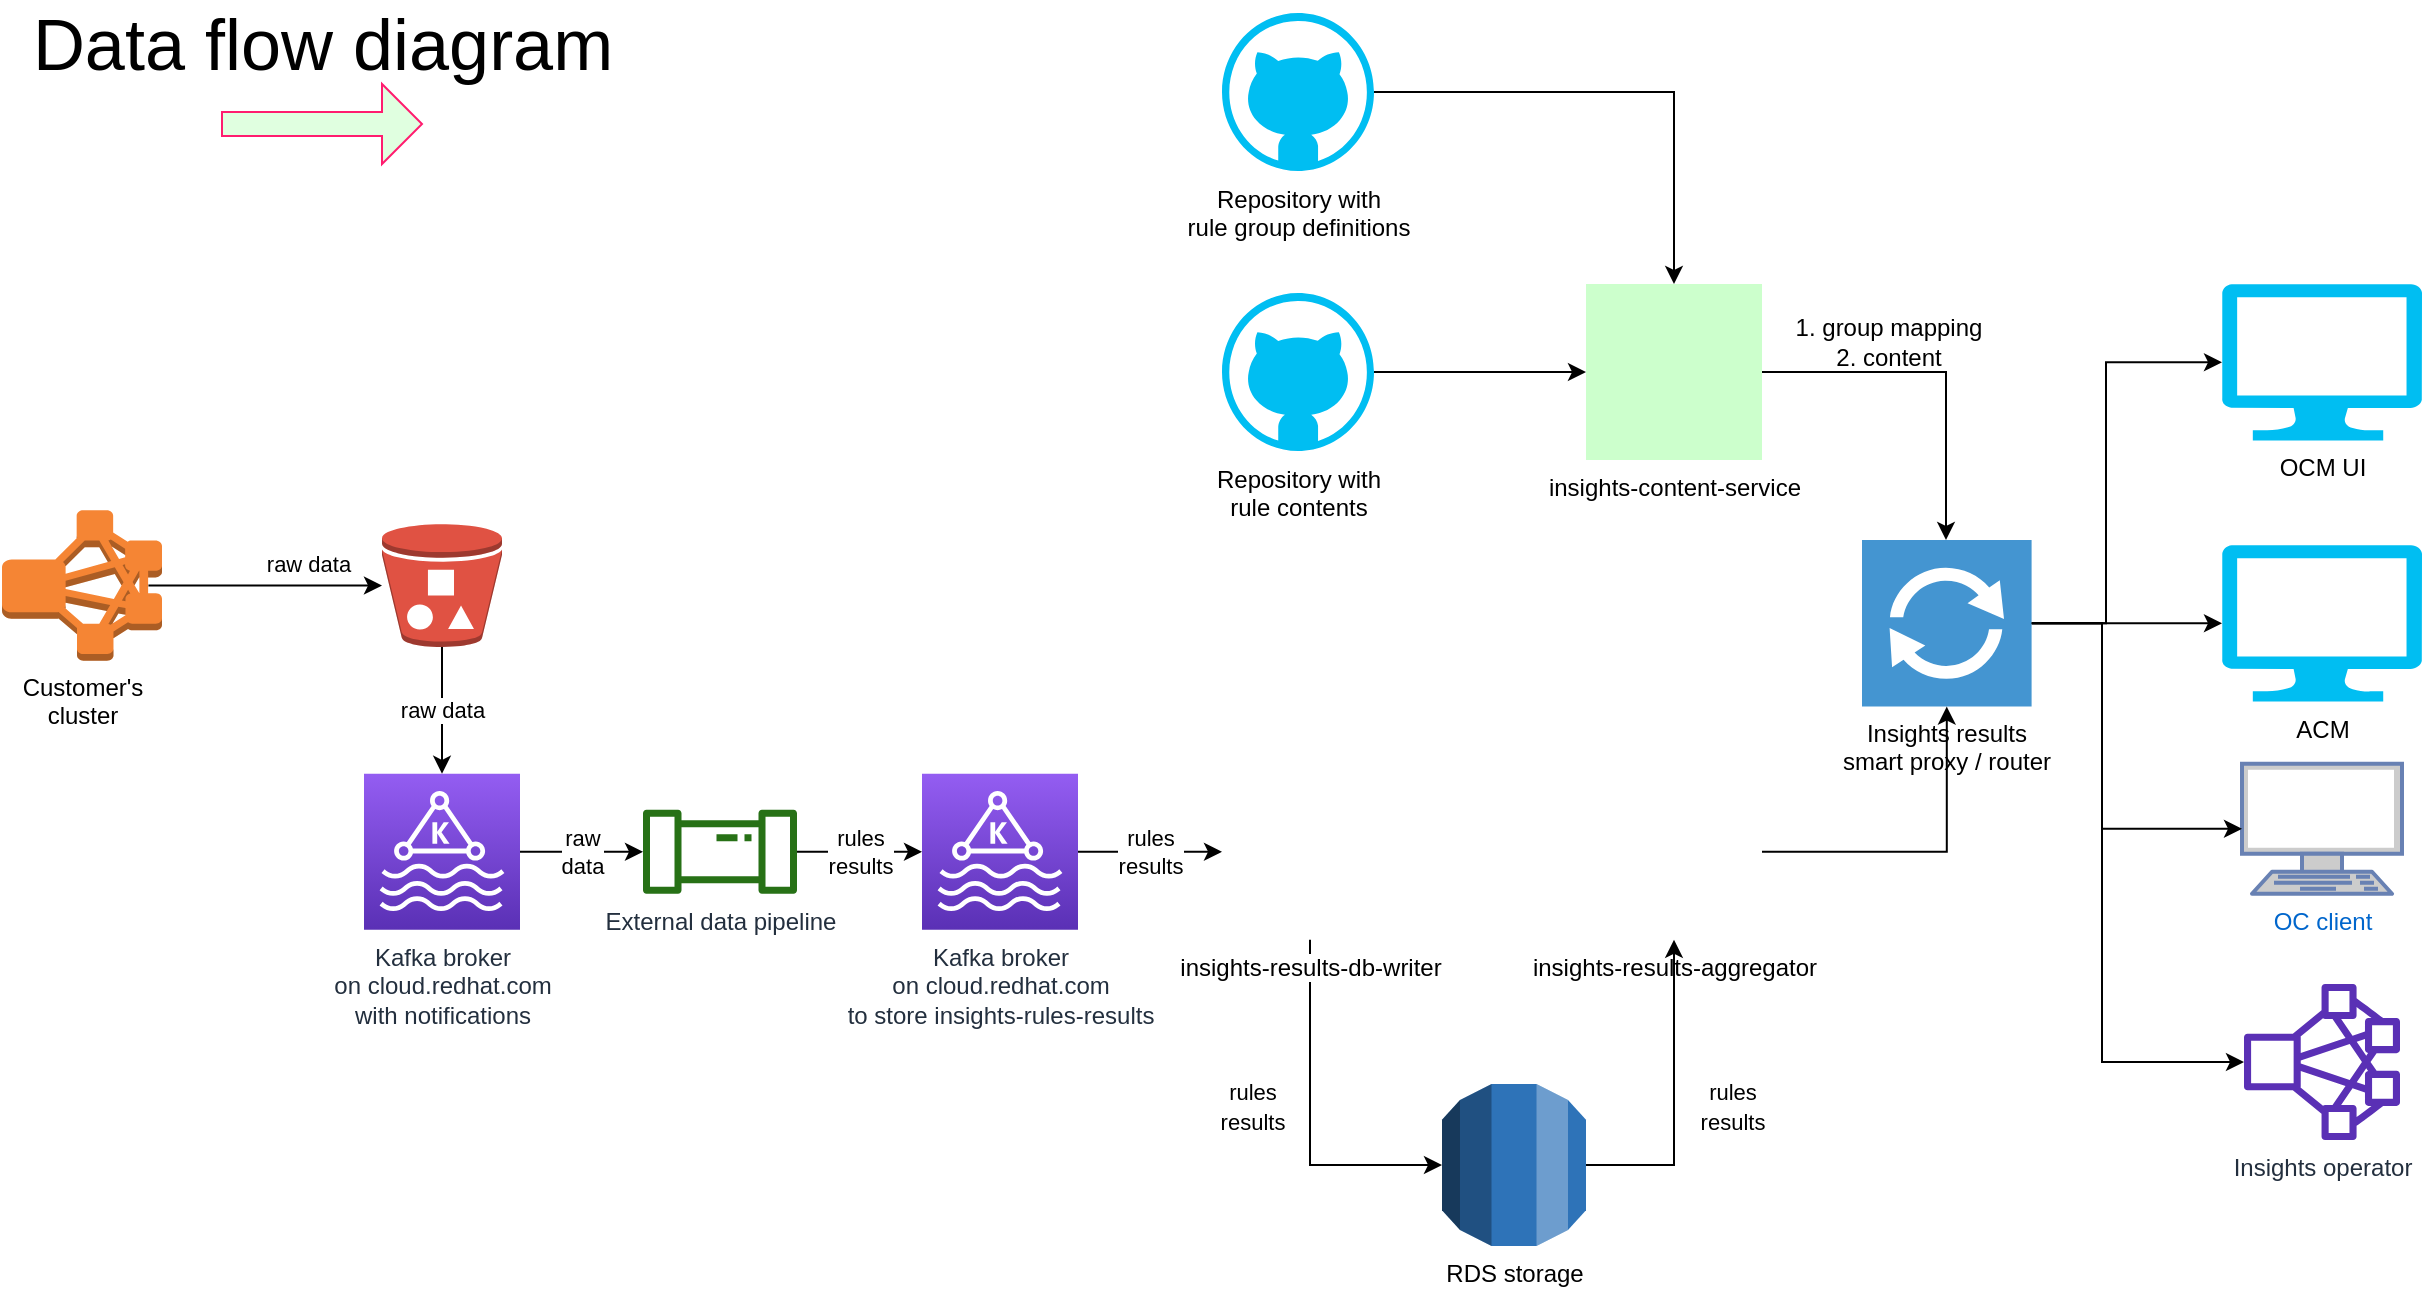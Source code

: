 <mxfile version="13.1.1" type="device"><diagram id="PvZe2rQdpgl4ulF8Twd2" name="Page-1"><mxGraphModel dx="1662" dy="783" grid="1" gridSize="10" guides="1" tooltips="1" connect="1" arrows="1" fold="1" page="1" pageScale="1" pageWidth="850" pageHeight="1100" math="0" shadow="0"><root><mxCell id="0"/><mxCell id="1" parent="0"/><mxCell id="srtIa5XRg4BxzVNhf5Z2-101" value="" style="edgeStyle=orthogonalEdgeStyle;rounded=0;orthogonalLoop=1;jettySize=auto;html=1;fontSize=32;entryX=0;entryY=0.5;entryDx=0;entryDy=0;entryPerimeter=0;" parent="1" source="srtIa5XRg4BxzVNhf5Z2-74" target="XxYdsir9Rv97OcoJO_23-11" edge="1"><mxGeometry relative="1" as="geometry"><Array as="points"><mxPoint x="1062" y="550"/><mxPoint x="1062" y="419"/></Array></mxGeometry></mxCell><mxCell id="XxYdsir9Rv97OcoJO_23-18" style="edgeStyle=orthogonalEdgeStyle;rounded=0;orthogonalLoop=1;jettySize=auto;html=1;entryX=0;entryY=0.5;entryDx=0;entryDy=0;entryPerimeter=0;" edge="1" parent="1" source="srtIa5XRg4BxzVNhf5Z2-74" target="srtIa5XRg4BxzVNhf5Z2-87"><mxGeometry relative="1" as="geometry"/></mxCell><mxCell id="XxYdsir9Rv97OcoJO_23-22" value="" style="edgeStyle=orthogonalEdgeStyle;rounded=0;orthogonalLoop=1;jettySize=auto;html=1;" edge="1" parent="1" source="srtIa5XRg4BxzVNhf5Z2-74" target="XxYdsir9Rv97OcoJO_23-19"><mxGeometry relative="1" as="geometry"><Array as="points"><mxPoint x="1060" y="550"/><mxPoint x="1060" y="769"/></Array></mxGeometry></mxCell><mxCell id="srtIa5XRg4BxzVNhf5Z2-74" value="&lt;div&gt;Insights results&lt;/div&gt;&lt;div&gt;smart proxy / router&lt;/div&gt;&lt;div&gt;&lt;br&gt;&lt;/div&gt;" style="pointerEvents=1;shadow=0;dashed=0;html=1;strokeColor=none;fillColor=#4495D1;labelPosition=center;verticalLabelPosition=bottom;verticalAlign=top;align=center;outlineConnect=0;shape=mxgraph.veeam.2d.proxy;" parent="1" vertex="1"><mxGeometry x="940" y="508.0" width="84.8" height="83.3" as="geometry"/></mxCell><mxCell id="srtIa5XRg4BxzVNhf5Z2-77" value="raw&lt;br&gt;data" style="edgeStyle=orthogonalEdgeStyle;rounded=0;orthogonalLoop=1;jettySize=auto;html=1;" parent="1" source="srtIa5XRg4BxzVNhf5Z2-78" target="srtIa5XRg4BxzVNhf5Z2-82" edge="1"><mxGeometry relative="1" as="geometry"/></mxCell><mxCell id="srtIa5XRg4BxzVNhf5Z2-78" value="Kafka broker&lt;br&gt;&lt;div&gt;on cloud.redhat.com&lt;/div&gt;&lt;div&gt;with notifications&lt;br&gt;&lt;/div&gt;" style="outlineConnect=0;fontColor=#232F3E;gradientColor=#945DF2;gradientDirection=north;fillColor=#5A30B5;strokeColor=#ffffff;dashed=0;verticalLabelPosition=bottom;verticalAlign=top;align=center;html=1;fontSize=12;fontStyle=0;aspect=fixed;shape=mxgraph.aws4.resourceIcon;resIcon=mxgraph.aws4.managed_streaming_for_kafka;" parent="1" vertex="1"><mxGeometry x="191" y="624.88" width="78" height="78" as="geometry"/></mxCell><mxCell id="srtIa5XRg4BxzVNhf5Z2-79" value="rules&lt;br&gt;results" style="edgeStyle=orthogonalEdgeStyle;rounded=0;orthogonalLoop=1;jettySize=auto;html=1;" parent="1" source="srtIa5XRg4BxzVNhf5Z2-80" target="srtIa5XRg4BxzVNhf5Z2-89" edge="1"><mxGeometry relative="1" as="geometry"/></mxCell><mxCell id="srtIa5XRg4BxzVNhf5Z2-80" value="Kafka broker&lt;br&gt;&lt;div&gt;on cloud.redhat.com&lt;/div&gt;&lt;div&gt;to store insights-rules-results&lt;br&gt;&lt;/div&gt;" style="outlineConnect=0;fontColor=#232F3E;gradientColor=#945DF2;gradientDirection=north;fillColor=#5A30B5;strokeColor=#ffffff;dashed=0;verticalLabelPosition=bottom;verticalAlign=top;align=center;html=1;fontSize=12;fontStyle=0;aspect=fixed;shape=mxgraph.aws4.resourceIcon;resIcon=mxgraph.aws4.managed_streaming_for_kafka;" parent="1" vertex="1"><mxGeometry x="470" y="624.875" width="78" height="78" as="geometry"/></mxCell><mxCell id="srtIa5XRg4BxzVNhf5Z2-81" value="rules&lt;br&gt;results" style="edgeStyle=orthogonalEdgeStyle;rounded=0;orthogonalLoop=1;jettySize=auto;html=1;" parent="1" source="srtIa5XRg4BxzVNhf5Z2-82" target="srtIa5XRg4BxzVNhf5Z2-80" edge="1"><mxGeometry relative="1" as="geometry"/></mxCell><mxCell id="srtIa5XRg4BxzVNhf5Z2-82" value="External data pipeline" style="outlineConnect=0;fontColor=#232F3E;gradientColor=none;fillColor=#277116;strokeColor=none;dashed=0;verticalLabelPosition=bottom;verticalAlign=top;align=center;html=1;fontSize=12;fontStyle=0;aspect=fixed;pointerEvents=1;shape=mxgraph.aws4.iot_analytics_pipeline;" parent="1" vertex="1"><mxGeometry x="330" y="642.885" width="78" height="42" as="geometry"/></mxCell><mxCell id="srtIa5XRg4BxzVNhf5Z2-83" value="raw data" style="edgeStyle=orthogonalEdgeStyle;rounded=0;orthogonalLoop=1;jettySize=auto;html=1;exitX=0.5;exitY=1;exitDx=0;exitDy=0;exitPerimeter=0;" parent="1" source="srtIa5XRg4BxzVNhf5Z2-84" target="srtIa5XRg4BxzVNhf5Z2-78" edge="1"><mxGeometry relative="1" as="geometry"/></mxCell><mxCell id="srtIa5XRg4BxzVNhf5Z2-84" value="" style="outlineConnect=0;dashed=0;verticalLabelPosition=bottom;verticalAlign=top;align=center;html=1;shape=mxgraph.aws3.bucket_with_objects;fillColor=#E05243;gradientColor=none;" parent="1" vertex="1"><mxGeometry x="200" y="500" width="60" height="61.5" as="geometry"/></mxCell><mxCell id="srtIa5XRg4BxzVNhf5Z2-85" value="raw data" style="edgeStyle=orthogonalEdgeStyle;rounded=0;orthogonalLoop=1;jettySize=auto;html=1;exitX=0.915;exitY=0.5;exitDx=0;exitDy=0;exitPerimeter=0;" parent="1" source="srtIa5XRg4BxzVNhf5Z2-86" target="srtIa5XRg4BxzVNhf5Z2-84" edge="1"><mxGeometry x="0.369" y="11" relative="1" as="geometry"><mxPoint x="190" y="582" as="targetPoint"/><mxPoint as="offset"/></mxGeometry></mxCell><mxCell id="srtIa5XRg4BxzVNhf5Z2-86" value="&lt;div&gt;Customer's&lt;/div&gt;&lt;div&gt; cluster&lt;/div&gt;" style="outlineConnect=0;dashed=0;verticalLabelPosition=bottom;verticalAlign=top;align=center;html=1;shape=mxgraph.aws3.emr_cluster;fillColor=#F58534;gradientColor=none;" parent="1" vertex="1"><mxGeometry x="10" y="493.12" width="80" height="75.25" as="geometry"/></mxCell><mxCell id="srtIa5XRg4BxzVNhf5Z2-87" value="ACM" style="verticalLabelPosition=bottom;html=1;verticalAlign=top;align=center;strokeColor=none;fillColor=#00BEF2;shape=mxgraph.azure.computer;pointerEvents=1;" parent="1" vertex="1"><mxGeometry x="1120" y="510.53" width="100" height="78.25" as="geometry"/></mxCell><mxCell id="srtIa5XRg4BxzVNhf5Z2-100" value="" style="edgeStyle=orthogonalEdgeStyle;rounded=0;orthogonalLoop=1;jettySize=auto;html=1;fontSize=32;entryX=0;entryY=0.5;entryDx=0;entryDy=0;entryPerimeter=0;exitX=0.5;exitY=1;exitDx=0;exitDy=0;" parent="1" source="srtIa5XRg4BxzVNhf5Z2-89" target="XxYdsir9Rv97OcoJO_23-4" edge="1"><mxGeometry relative="1" as="geometry"><Array as="points"><mxPoint x="664" y="821"/></Array></mxGeometry></mxCell><mxCell id="srtIa5XRg4BxzVNhf5Z2-89" value="&lt;div&gt;insights-results-db-writer&lt;/div&gt;" style="shape=image;html=1;verticalAlign=top;verticalLabelPosition=bottom;labelBackgroundColor=#ffffff;imageAspect=0;aspect=fixed;image=https://cdn2.iconfinder.com/data/icons/social-flat-buttons-3/512/hacker_news-128.png" parent="1" vertex="1"><mxGeometry x="620" y="619.875" width="88" height="88" as="geometry"/></mxCell><mxCell id="srtIa5XRg4BxzVNhf5Z2-96" style="edgeStyle=orthogonalEdgeStyle;rounded=0;orthogonalLoop=1;jettySize=auto;html=1;fontSize=32;" parent="1" source="srtIa5XRg4BxzVNhf5Z2-91" target="srtIa5XRg4BxzVNhf5Z2-74" edge="1"><mxGeometry relative="1" as="geometry"><Array as="points"><mxPoint x="982" y="424"/></Array></mxGeometry></mxCell><mxCell id="srtIa5XRg4BxzVNhf5Z2-91" value="&lt;div&gt;insights-content-service&lt;/div&gt;" style="shape=image;html=1;verticalAlign=top;verticalLabelPosition=bottom;labelBackgroundColor=#ffffff;imageAspect=0;aspect=fixed;image=https://cdn3.iconfinder.com/data/icons/letters-and-numbers-1/32/letter_C_red-128.png;imageBackground=#CCFFCC;" parent="1" vertex="1"><mxGeometry x="802" y="380" width="88" height="88" as="geometry"/></mxCell><mxCell id="srtIa5XRg4BxzVNhf5Z2-92" value="" style="edgeStyle=orthogonalEdgeStyle;rounded=0;orthogonalLoop=1;jettySize=auto;html=1;" parent="1" source="srtIa5XRg4BxzVNhf5Z2-93" target="srtIa5XRg4BxzVNhf5Z2-91" edge="1"><mxGeometry relative="1" as="geometry"/></mxCell><mxCell id="srtIa5XRg4BxzVNhf5Z2-93" value="&lt;div&gt;Repository with&lt;/div&gt;&lt;div&gt;rule group definitions&lt;br&gt;&lt;/div&gt;" style="verticalLabelPosition=bottom;html=1;verticalAlign=top;align=center;strokeColor=none;fillColor=#00BEF2;shape=mxgraph.azure.github_code;pointerEvents=1;" parent="1" vertex="1"><mxGeometry x="620" y="244.5" width="76" height="79" as="geometry"/></mxCell><mxCell id="XxYdsir9Rv97OcoJO_23-2" value="" style="edgeStyle=orthogonalEdgeStyle;rounded=0;orthogonalLoop=1;jettySize=auto;html=1;" edge="1" parent="1" source="XxYdsir9Rv97OcoJO_23-1" target="srtIa5XRg4BxzVNhf5Z2-91"><mxGeometry relative="1" as="geometry"/></mxCell><mxCell id="XxYdsir9Rv97OcoJO_23-1" value="Repository with&lt;br&gt;rule contents" style="verticalLabelPosition=bottom;html=1;verticalAlign=top;align=center;strokeColor=none;fillColor=#00BEF2;shape=mxgraph.azure.github_code;pointerEvents=1;" vertex="1" parent="1"><mxGeometry x="620" y="384.5" width="76" height="79" as="geometry"/></mxCell><mxCell id="XxYdsir9Rv97OcoJO_23-8" value="" style="edgeStyle=orthogonalEdgeStyle;rounded=0;orthogonalLoop=1;jettySize=auto;html=1;" edge="1" parent="1" source="XxYdsir9Rv97OcoJO_23-3" target="srtIa5XRg4BxzVNhf5Z2-74"><mxGeometry relative="1" as="geometry"><mxPoint x="978" y="663.875" as="targetPoint"/></mxGeometry></mxCell><mxCell id="XxYdsir9Rv97OcoJO_23-3" value="&lt;div&gt;insights-results-aggregator&lt;/div&gt;" style="shape=image;html=1;verticalAlign=top;verticalLabelPosition=bottom;labelBackgroundColor=#ffffff;imageAspect=0;aspect=fixed;image=https://cdn2.iconfinder.com/data/icons/social-flat-buttons-3/512/hacker_news-128.png" vertex="1" parent="1"><mxGeometry x="802" y="619.875" width="88" height="88" as="geometry"/></mxCell><mxCell id="XxYdsir9Rv97OcoJO_23-6" value="" style="edgeStyle=orthogonalEdgeStyle;rounded=0;orthogonalLoop=1;jettySize=auto;html=1;entryX=0.5;entryY=1;entryDx=0;entryDy=0;" edge="1" parent="1" source="XxYdsir9Rv97OcoJO_23-4" target="XxYdsir9Rv97OcoJO_23-3"><mxGeometry relative="1" as="geometry"><mxPoint x="872" y="820.5" as="targetPoint"/><Array as="points"><mxPoint x="846" y="821"/></Array></mxGeometry></mxCell><mxCell id="XxYdsir9Rv97OcoJO_23-4" value="RDS storage" style="outlineConnect=0;dashed=0;verticalLabelPosition=bottom;verticalAlign=top;align=center;html=1;shape=mxgraph.aws3.rds;fillColor=#2E73B8;gradientColor=none;" vertex="1" parent="1"><mxGeometry x="730" y="780" width="72" height="81" as="geometry"/></mxCell><mxCell id="XxYdsir9Rv97OcoJO_23-11" value="OCM UI" style="verticalLabelPosition=bottom;html=1;verticalAlign=top;align=center;strokeColor=none;fillColor=#00BEF2;shape=mxgraph.azure.computer;pointerEvents=1;" vertex="1" parent="1"><mxGeometry x="1120" y="380" width="100" height="78.25" as="geometry"/></mxCell><mxCell id="XxYdsir9Rv97OcoJO_23-13" value="OC client" style="fontColor=#0066CC;verticalAlign=top;verticalLabelPosition=bottom;labelPosition=center;align=center;html=1;outlineConnect=0;fillColor=#CCCCCC;strokeColor=#6881B3;gradientColor=none;gradientDirection=north;strokeWidth=2;shape=mxgraph.networks.terminal;" vertex="1" parent="1"><mxGeometry x="1130" y="619.88" width="80" height="65" as="geometry"/></mxCell><mxCell id="XxYdsir9Rv97OcoJO_23-16" value="" style="edgeStyle=orthogonalEdgeStyle;rounded=0;orthogonalLoop=1;jettySize=auto;html=1;fontSize=32;entryX=0;entryY=0.5;entryDx=0;entryDy=0;entryPerimeter=0;" edge="1" parent="1" source="srtIa5XRg4BxzVNhf5Z2-74" target="XxYdsir9Rv97OcoJO_23-13"><mxGeometry relative="1" as="geometry"><mxPoint x="1034.8" y="559.7" as="sourcePoint"/><mxPoint x="1100" y="429.125" as="targetPoint"/><Array as="points"><mxPoint x="1060" y="550"/><mxPoint x="1060" y="652"/></Array></mxGeometry></mxCell><mxCell id="XxYdsir9Rv97OcoJO_23-19" value="Insights operator" style="outlineConnect=0;fontColor=#232F3E;gradientColor=none;fillColor=#5A30B5;strokeColor=none;dashed=0;verticalLabelPosition=bottom;verticalAlign=top;align=center;html=1;fontSize=12;fontStyle=0;aspect=fixed;pointerEvents=1;shape=mxgraph.aws4.cluster;" vertex="1" parent="1"><mxGeometry x="1131" y="730" width="78" height="78" as="geometry"/></mxCell><mxCell id="XxYdsir9Rv97OcoJO_23-23" value="&lt;font style=&quot;font-size: 36px&quot;&gt;Data flow diagram&lt;/font&gt;" style="text;html=1;align=center;verticalAlign=middle;resizable=0;points=[];autosize=1;" vertex="1" parent="1"><mxGeometry x="20" y="244.5" width="300" height="30" as="geometry"/></mxCell><mxCell id="XxYdsir9Rv97OcoJO_23-24" value="&lt;font style=&quot;font-size: 11px&quot;&gt;rules&lt;br&gt;results&lt;/font&gt;" style="text;html=1;align=center;verticalAlign=middle;resizable=0;points=[];autosize=1;" vertex="1" parent="1"><mxGeometry x="610" y="776" width="50" height="30" as="geometry"/></mxCell><mxCell id="XxYdsir9Rv97OcoJO_23-25" value="&lt;font style=&quot;font-size: 11px&quot;&gt;rules&lt;br&gt;results&lt;/font&gt;" style="text;html=1;align=center;verticalAlign=middle;resizable=0;points=[];autosize=1;" vertex="1" parent="1"><mxGeometry x="850" y="776" width="50" height="30" as="geometry"/></mxCell><mxCell id="XxYdsir9Rv97OcoJO_23-26" value="1. group mapping&lt;br&gt;2. content" style="text;html=1;align=center;verticalAlign=middle;resizable=0;points=[];autosize=1;" vertex="1" parent="1"><mxGeometry x="898" y="394" width="110" height="30" as="geometry"/></mxCell><mxCell id="XxYdsir9Rv97OcoJO_23-29" value="" style="shape=singleArrow;whiteSpace=wrap;html=1;fillColor=#E0FFE0;strokeColor=#FF1C6F;" vertex="1" parent="1"><mxGeometry x="120" y="280" width="100" height="40" as="geometry"/></mxCell></root></mxGraphModel></diagram></mxfile>